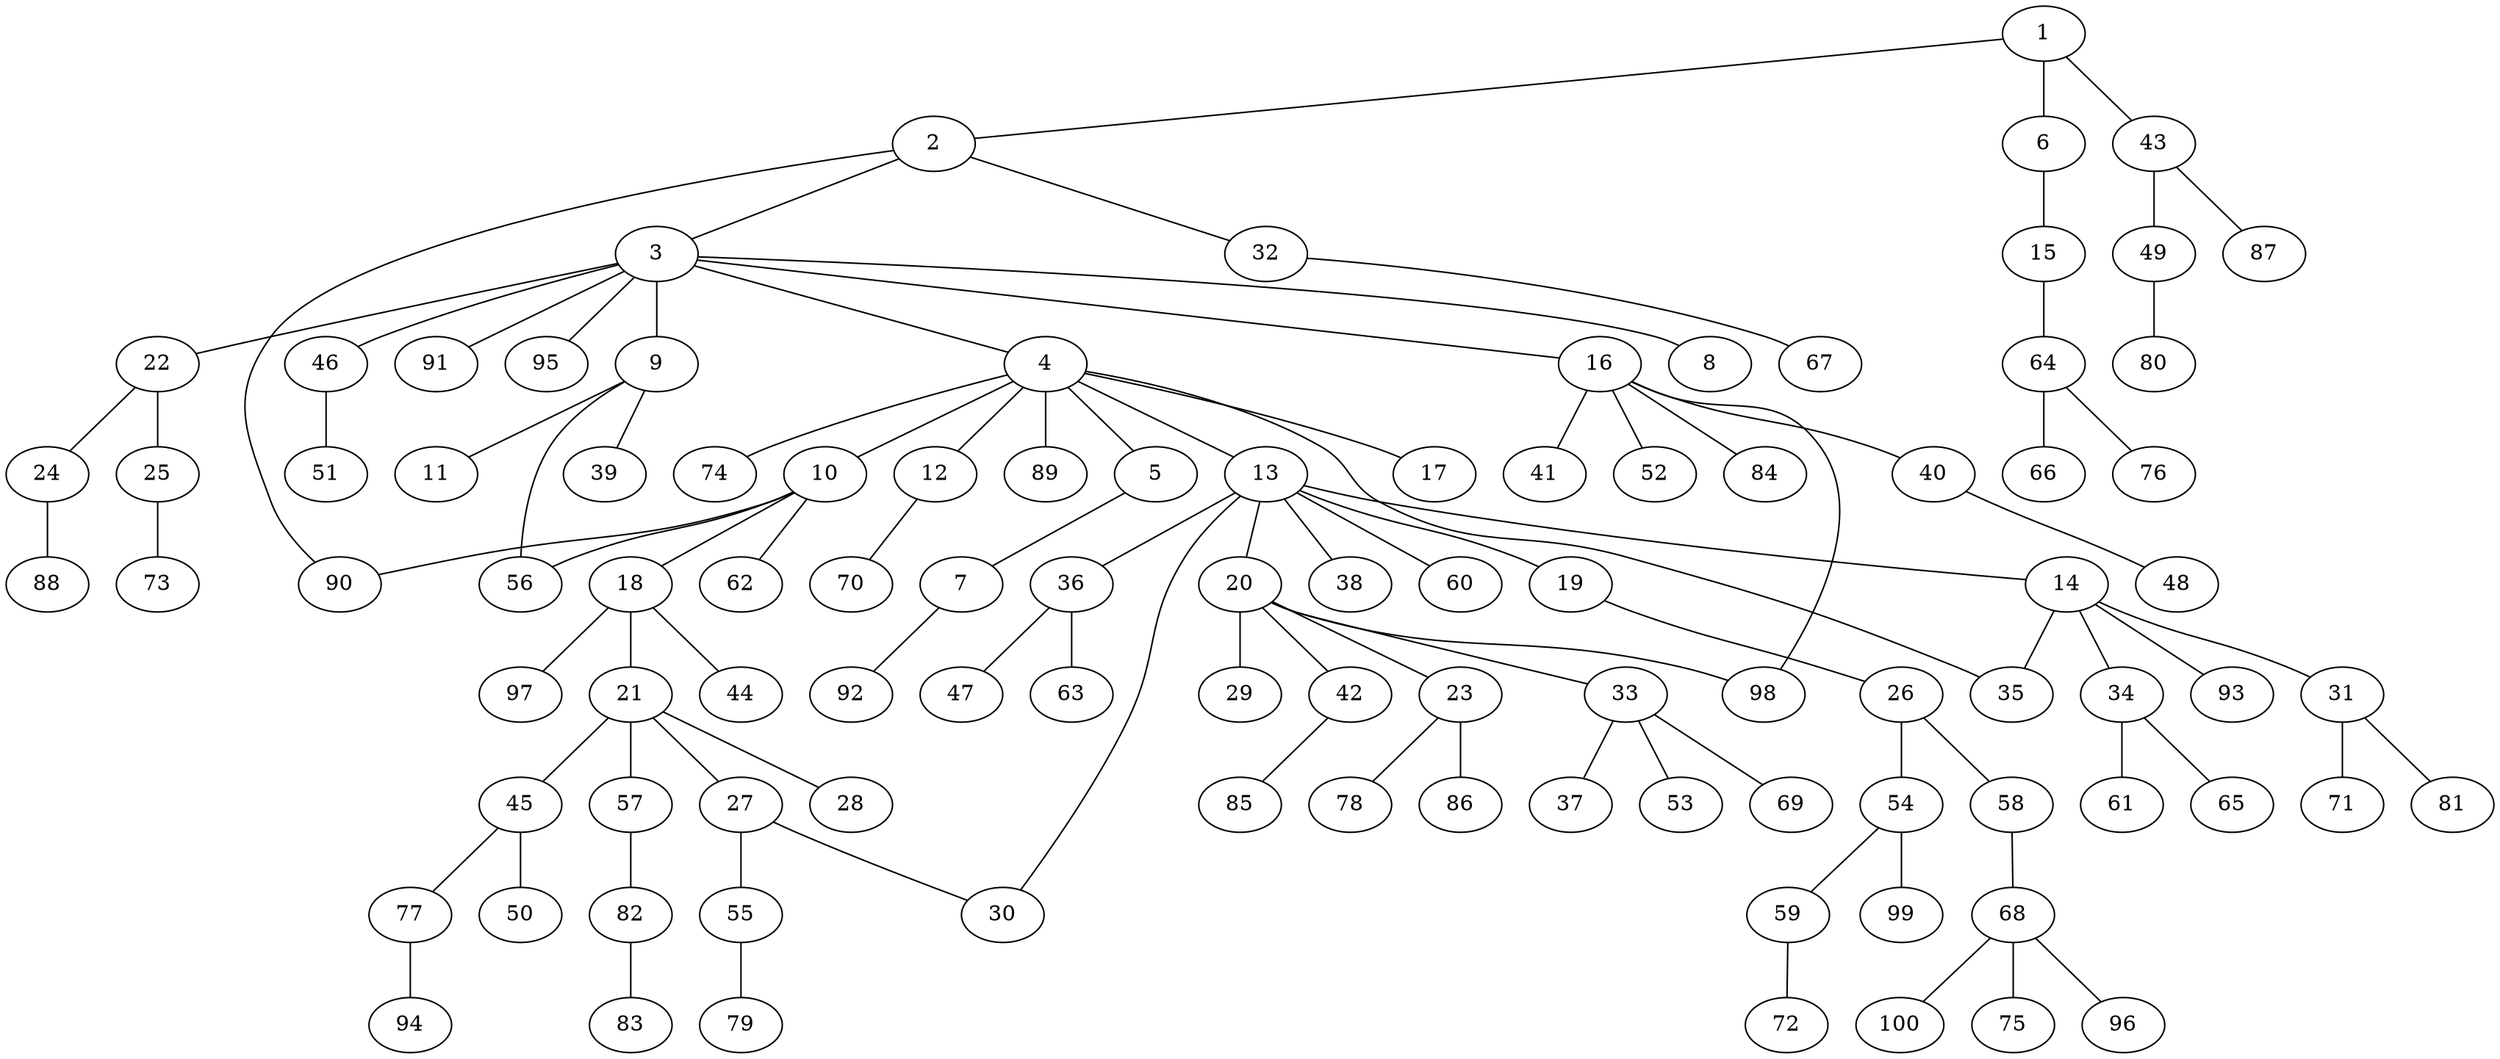 graph graphname {1--2
1--6
1--43
2--3
2--32
2--90
3--4
3--8
3--9
3--16
3--22
3--46
3--91
3--95
4--5
4--10
4--12
4--13
4--17
4--35
4--74
4--89
5--7
6--15
7--92
9--11
9--39
9--56
10--18
10--56
10--62
10--90
12--70
13--14
13--19
13--20
13--30
13--36
13--38
13--60
14--31
14--34
14--35
14--93
15--64
16--40
16--41
16--52
16--84
16--98
18--21
18--44
18--97
19--26
20--23
20--29
20--33
20--42
20--98
21--27
21--28
21--45
21--57
22--24
22--25
23--78
23--86
24--88
25--73
26--54
26--58
27--30
27--55
31--71
31--81
32--67
33--37
33--53
33--69
34--61
34--65
36--47
36--63
40--48
42--85
43--49
43--87
45--50
45--77
46--51
49--80
54--59
54--99
55--79
57--82
58--68
59--72
64--66
64--76
68--75
68--96
68--100
77--94
82--83
}
